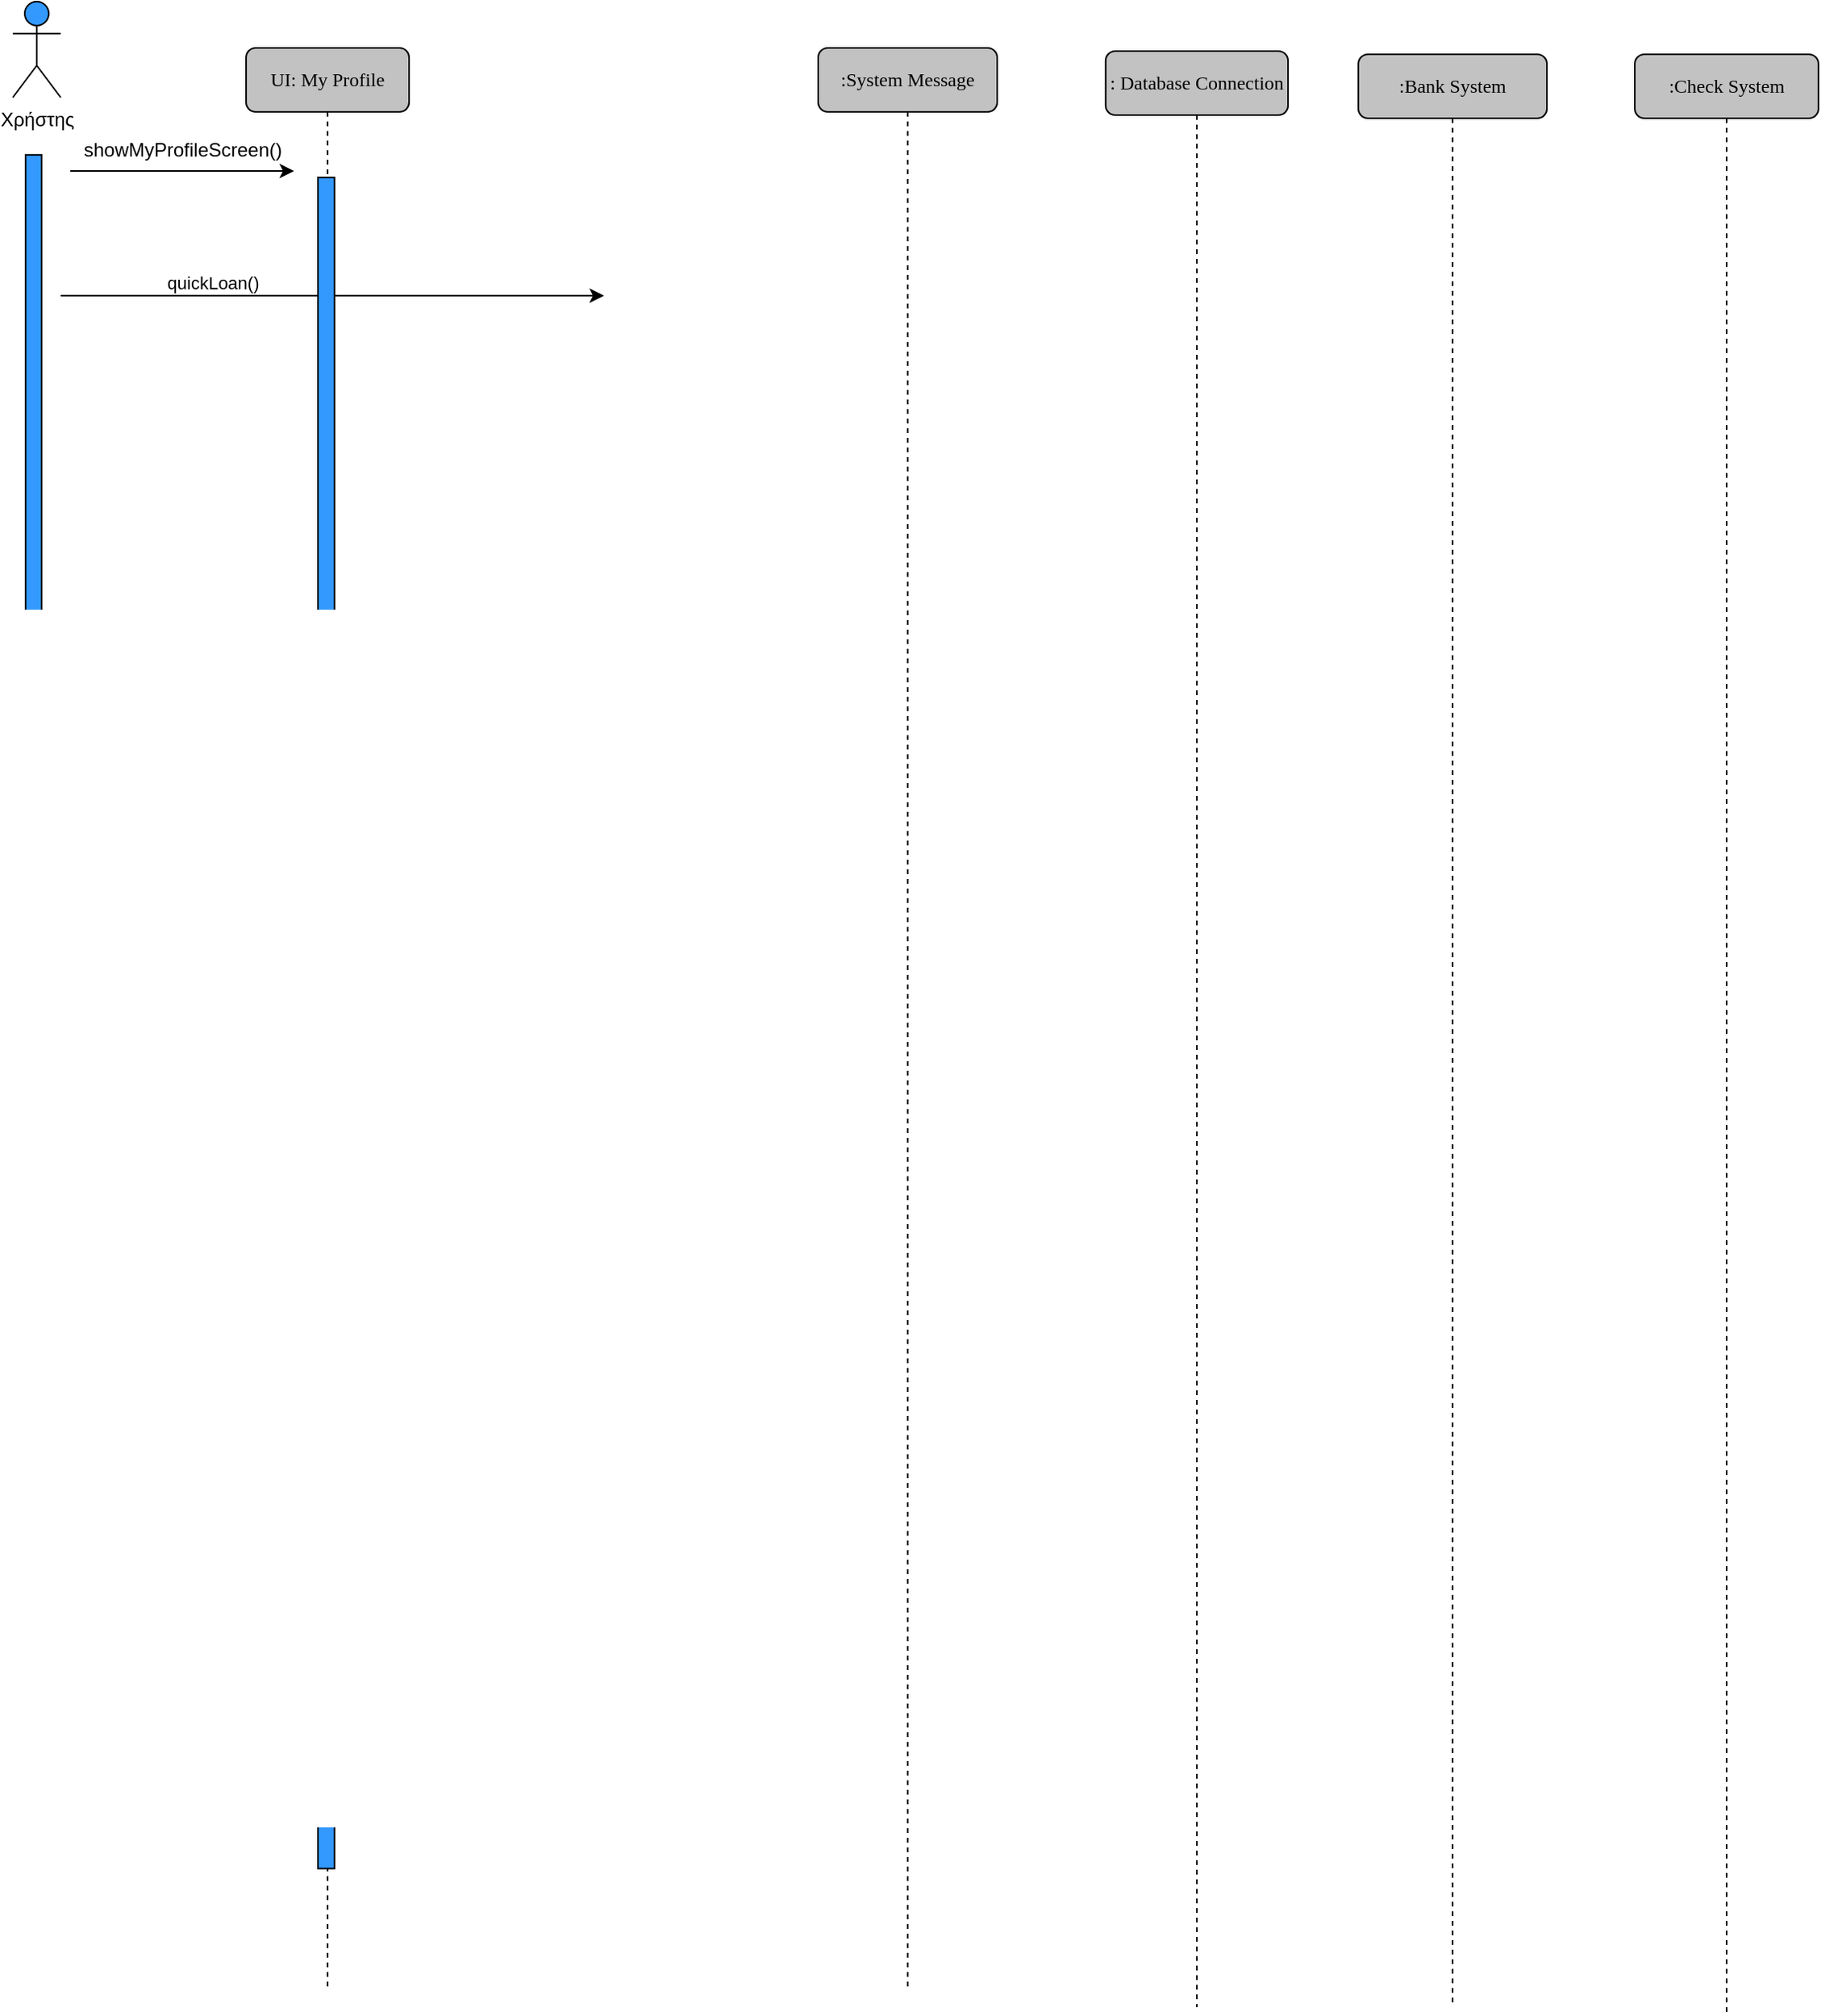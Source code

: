 <mxfile version="18.0.4" type="device"><diagram name="Page-1" id="13e1069c-82ec-6db2-03f1-153e76fe0fe0"><mxGraphModel dx="2883" dy="1443" grid="0" gridSize="10" guides="1" tooltips="1" connect="1" arrows="1" fold="1" page="0" pageScale="1" pageWidth="1100" pageHeight="850" background="none" math="0" shadow="0"><root><mxCell id="0"/><mxCell id="1" parent="0"/><mxCell id="r9DO_F_iBcvIoqcSVnVy-100" value="Χρήστης" style="shape=umlActor;verticalLabelPosition=bottom;verticalAlign=top;html=1;outlineConnect=0;fillColor=#3399FF;" parent="1" vertex="1"><mxGeometry x="104" y="64" width="30" height="60" as="geometry"/></mxCell><mxCell id="r9DO_F_iBcvIoqcSVnVy-101" value="" style="endArrow=classic;html=1;rounded=0;" parent="1" edge="1"><mxGeometry width="50" height="50" relative="1" as="geometry"><mxPoint x="140" y="170" as="sourcePoint"/><mxPoint x="280" y="170" as="targetPoint"/></mxGeometry></mxCell><mxCell id="r9DO_F_iBcvIoqcSVnVy-102" value="showMyProfileScreen()" style="text;html=1;align=center;verticalAlign=middle;resizable=0;points=[];autosize=1;strokeColor=none;fillColor=none;" parent="1" vertex="1"><mxGeometry x="143" y="148" width="134" height="18" as="geometry"/></mxCell><mxCell id="r9DO_F_iBcvIoqcSVnVy-104" value="" style="rounded=0;whiteSpace=wrap;html=1;rotation=90;fillColor=#3399FF;" parent="1" vertex="1"><mxGeometry x="-389.88" y="661.82" width="1013.85" height="10" as="geometry"/></mxCell><mxCell id="r9DO_F_iBcvIoqcSVnVy-105" value="UI: My Profile" style="shape=umlLifeline;perimeter=lifelinePerimeter;whiteSpace=wrap;html=1;container=1;collapsible=0;recursiveResize=0;outlineConnect=0;rounded=1;shadow=0;comic=0;labelBackgroundColor=none;strokeWidth=1;fontFamily=Verdana;fontSize=12;align=center;fillColor=#C2C2C2;" parent="1" vertex="1"><mxGeometry x="250" y="93" width="102" height="1214" as="geometry"/></mxCell><mxCell id="xUHtidkTW_1M5ktOETjh-6" value="" style="endArrow=classic;html=1;rounded=0;" parent="r9DO_F_iBcvIoqcSVnVy-105" edge="1"><mxGeometry width="50" height="50" relative="1" as="geometry"><mxPoint x="-116" y="155" as="sourcePoint"/><mxPoint x="224" y="155" as="targetPoint"/></mxGeometry></mxCell><mxCell id="xUHtidkTW_1M5ktOETjh-8" value="quickLoan()" style="edgeLabel;html=1;align=center;verticalAlign=middle;resizable=0;points=[];" parent="xUHtidkTW_1M5ktOETjh-6" vertex="1" connectable="0"><mxGeometry x="-0.451" y="2" relative="1" as="geometry"><mxPoint x="1" y="-6" as="offset"/></mxGeometry></mxCell><mxCell id="r9DO_F_iBcvIoqcSVnVy-106" value="" style="rounded=0;whiteSpace=wrap;html=1;rotation=90;fillColor=#3399FF;" parent="r9DO_F_iBcvIoqcSVnVy-105" vertex="1"><mxGeometry x="-478.93" y="604.99" width="1058.17" height="10.33" as="geometry"/></mxCell><mxCell id="r9DO_F_iBcvIoqcSVnVy-110" value=": Database Connection" style="shape=umlLifeline;perimeter=lifelinePerimeter;whiteSpace=wrap;html=1;container=1;collapsible=0;recursiveResize=0;outlineConnect=0;rounded=1;shadow=0;comic=0;labelBackgroundColor=none;strokeWidth=1;fontFamily=Verdana;fontSize=12;align=center;fillColor=#C2C2C2;" parent="1" vertex="1"><mxGeometry x="787.87" y="95" width="114.13" height="1224" as="geometry"/></mxCell><mxCell id="xUHtidkTW_1M5ktOETjh-1" value=":System Message" style="shape=umlLifeline;perimeter=lifelinePerimeter;whiteSpace=wrap;html=1;container=1;collapsible=0;recursiveResize=0;outlineConnect=0;rounded=1;shadow=0;comic=0;labelBackgroundColor=none;strokeWidth=1;fontFamily=Verdana;fontSize=12;align=center;fillColor=#C2C2C2;" parent="1" vertex="1"><mxGeometry x="608" y="93" width="112" height="1216" as="geometry"/></mxCell><mxCell id="xUHtidkTW_1M5ktOETjh-2" value=":Check System" style="shape=umlLifeline;perimeter=lifelinePerimeter;whiteSpace=wrap;html=1;container=1;collapsible=0;recursiveResize=0;outlineConnect=0;rounded=1;shadow=0;comic=0;labelBackgroundColor=none;strokeWidth=1;fontFamily=Verdana;fontSize=12;align=center;fillColor=#C2C2C2;" parent="1" vertex="1"><mxGeometry x="1119" y="97" width="114.93" height="1226" as="geometry"/></mxCell><mxCell id="xUHtidkTW_1M5ktOETjh-3" value=":Bank System" style="shape=umlLifeline;perimeter=lifelinePerimeter;whiteSpace=wrap;html=1;container=1;collapsible=0;recursiveResize=0;outlineConnect=0;rounded=1;shadow=0;comic=0;labelBackgroundColor=none;strokeWidth=1;fontFamily=Verdana;fontSize=12;align=center;fillColor=#C2C2C2;" parent="1" vertex="1"><mxGeometry x="946" y="97" width="118" height="1222" as="geometry"/></mxCell></root></mxGraphModel></diagram></mxfile>